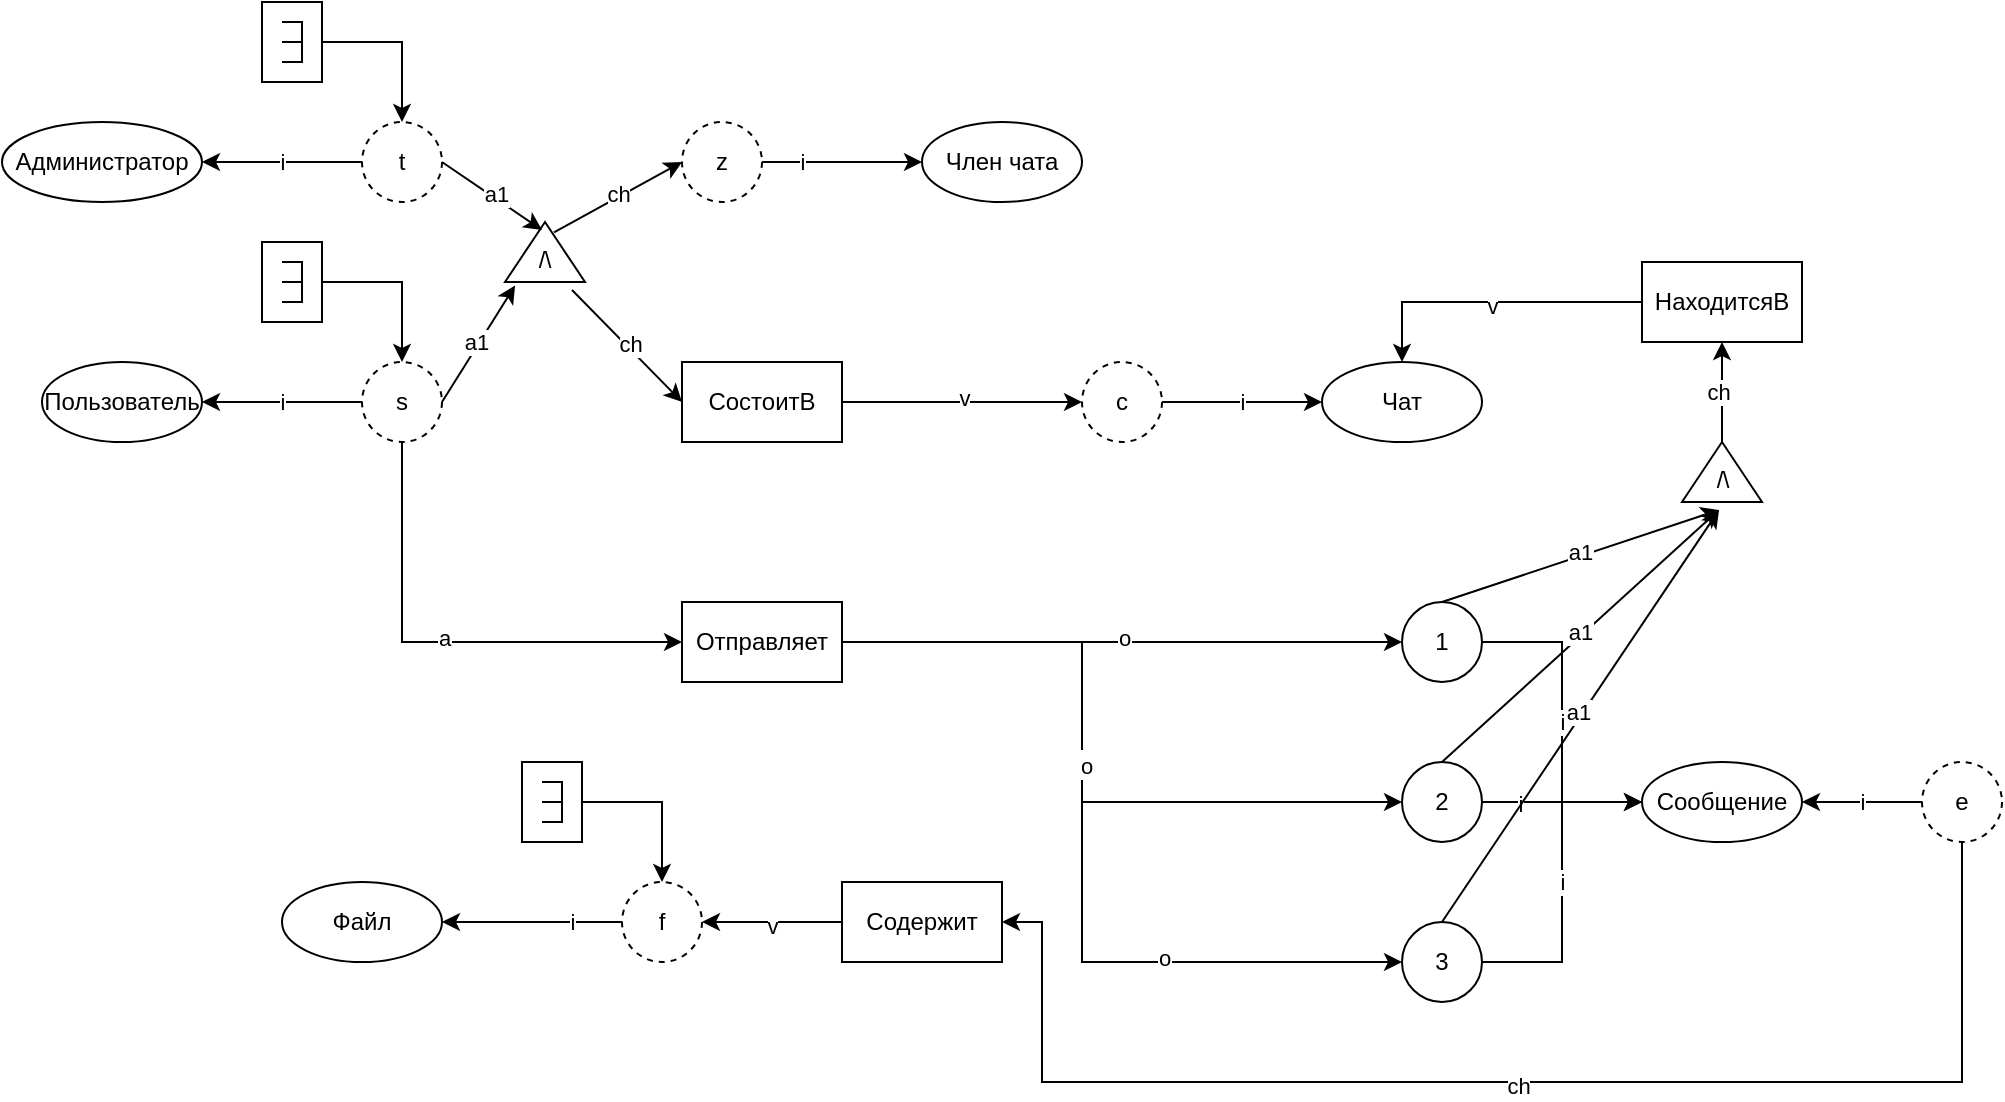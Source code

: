 <mxfile version="24.5.2" type="github">
  <diagram name="Страница — 1" id="XnayXq7FRGgAeNd-JU4h">
    <mxGraphModel dx="1185" dy="651" grid="1" gridSize="10" guides="1" tooltips="1" connect="1" arrows="1" fold="1" page="1" pageScale="1" pageWidth="827" pageHeight="1169" math="0" shadow="0">
      <root>
        <mxCell id="0" />
        <mxCell id="1" parent="0" />
        <mxCell id="q-oEv1Hhxvi9OgHQIg76-2" value="Файл" style="ellipse;whiteSpace=wrap;html=1;" vertex="1" parent="1">
          <mxGeometry x="160" y="660" width="80" height="40" as="geometry" />
        </mxCell>
        <mxCell id="q-oEv1Hhxvi9OgHQIg76-3" value="" style="endArrow=classic;html=1;rounded=0;exitX=1;exitY=0.5;exitDx=0;exitDy=0;entryX=1;entryY=0.5;entryDx=0;entryDy=0;" edge="1" parent="1" source="q-oEv1Hhxvi9OgHQIg76-5" target="q-oEv1Hhxvi9OgHQIg76-2">
          <mxGeometry relative="1" as="geometry">
            <mxPoint x="440" y="720" as="sourcePoint" />
            <mxPoint x="450" y="680" as="targetPoint" />
          </mxGeometry>
        </mxCell>
        <mxCell id="q-oEv1Hhxvi9OgHQIg76-4" value="i" style="edgeLabel;resizable=0;html=1;;align=center;verticalAlign=middle;" connectable="0" vertex="1" parent="q-oEv1Hhxvi9OgHQIg76-3">
          <mxGeometry relative="1" as="geometry" />
        </mxCell>
        <mxCell id="q-oEv1Hhxvi9OgHQIg76-5" value="f" style="ellipse;whiteSpace=wrap;html=1;align=center;dashed=1;" vertex="1" parent="1">
          <mxGeometry x="330" y="660" width="40" height="40" as="geometry" />
        </mxCell>
        <mxCell id="q-oEv1Hhxvi9OgHQIg76-6" value="Сообщение" style="ellipse;whiteSpace=wrap;html=1;" vertex="1" parent="1">
          <mxGeometry x="840" y="600" width="80" height="40" as="geometry" />
        </mxCell>
        <mxCell id="q-oEv1Hhxvi9OgHQIg76-7" value="" style="endArrow=classic;html=1;rounded=0;entryX=1;entryY=0.5;entryDx=0;entryDy=0;exitX=0;exitY=0.5;exitDx=0;exitDy=0;" edge="1" parent="1" source="q-oEv1Hhxvi9OgHQIg76-9" target="q-oEv1Hhxvi9OgHQIg76-6">
          <mxGeometry relative="1" as="geometry">
            <mxPoint x="950" y="660" as="sourcePoint" />
            <mxPoint x="930" y="620" as="targetPoint" />
          </mxGeometry>
        </mxCell>
        <mxCell id="q-oEv1Hhxvi9OgHQIg76-8" value="i" style="edgeLabel;resizable=0;html=1;;align=center;verticalAlign=middle;" connectable="0" vertex="1" parent="q-oEv1Hhxvi9OgHQIg76-7">
          <mxGeometry relative="1" as="geometry" />
        </mxCell>
        <mxCell id="q-oEv1Hhxvi9OgHQIg76-9" value="e" style="ellipse;whiteSpace=wrap;html=1;align=center;dashed=1;" vertex="1" parent="1">
          <mxGeometry x="980" y="600" width="40" height="40" as="geometry" />
        </mxCell>
        <mxCell id="q-oEv1Hhxvi9OgHQIg76-10" value="Пользователь" style="ellipse;whiteSpace=wrap;html=1;" vertex="1" parent="1">
          <mxGeometry x="40" y="400" width="80" height="40" as="geometry" />
        </mxCell>
        <mxCell id="q-oEv1Hhxvi9OgHQIg76-11" value="" style="endArrow=classic;html=1;rounded=0;entryX=1;entryY=0.5;entryDx=0;entryDy=0;exitX=0;exitY=0.5;exitDx=0;exitDy=0;" edge="1" parent="1" source="q-oEv1Hhxvi9OgHQIg76-13" target="q-oEv1Hhxvi9OgHQIg76-10">
          <mxGeometry relative="1" as="geometry">
            <mxPoint x="100" y="460" as="sourcePoint" />
            <mxPoint x="200" y="460" as="targetPoint" />
          </mxGeometry>
        </mxCell>
        <mxCell id="q-oEv1Hhxvi9OgHQIg76-12" value="i" style="edgeLabel;resizable=0;html=1;;align=center;verticalAlign=middle;" connectable="0" vertex="1" parent="q-oEv1Hhxvi9OgHQIg76-11">
          <mxGeometry relative="1" as="geometry" />
        </mxCell>
        <mxCell id="q-oEv1Hhxvi9OgHQIg76-13" value="s" style="ellipse;whiteSpace=wrap;html=1;align=center;dashed=1;" vertex="1" parent="1">
          <mxGeometry x="200" y="400" width="40" height="40" as="geometry" />
        </mxCell>
        <mxCell id="q-oEv1Hhxvi9OgHQIg76-14" value="Член чата" style="ellipse;whiteSpace=wrap;html=1;" vertex="1" parent="1">
          <mxGeometry x="480" y="280" width="80" height="40" as="geometry" />
        </mxCell>
        <mxCell id="q-oEv1Hhxvi9OgHQIg76-15" value="" style="endArrow=classic;html=1;rounded=0;exitX=0;exitY=0.5;exitDx=0;exitDy=0;" edge="1" parent="1" source="q-oEv1Hhxvi9OgHQIg76-17">
          <mxGeometry relative="1" as="geometry">
            <mxPoint x="170" y="70" as="sourcePoint" />
            <mxPoint x="480" y="300" as="targetPoint" />
          </mxGeometry>
        </mxCell>
        <mxCell id="q-oEv1Hhxvi9OgHQIg76-16" value="i" style="edgeLabel;resizable=0;html=1;;align=center;verticalAlign=middle;" connectable="0" vertex="1" parent="q-oEv1Hhxvi9OgHQIg76-15">
          <mxGeometry relative="1" as="geometry" />
        </mxCell>
        <mxCell id="q-oEv1Hhxvi9OgHQIg76-17" value="z" style="ellipse;whiteSpace=wrap;html=1;align=center;dashed=1;" vertex="1" parent="1">
          <mxGeometry x="360" y="280" width="40" height="40" as="geometry" />
        </mxCell>
        <mxCell id="q-oEv1Hhxvi9OgHQIg76-18" value="Администратор" style="ellipse;whiteSpace=wrap;html=1;" vertex="1" parent="1">
          <mxGeometry x="20" y="280" width="100" height="40" as="geometry" />
        </mxCell>
        <mxCell id="q-oEv1Hhxvi9OgHQIg76-19" value="" style="endArrow=classic;html=1;rounded=0;exitX=0;exitY=0.5;exitDx=0;exitDy=0;" edge="1" parent="1" source="q-oEv1Hhxvi9OgHQIg76-21">
          <mxGeometry relative="1" as="geometry">
            <mxPoint x="540" y="260" as="sourcePoint" />
            <mxPoint x="120" y="300" as="targetPoint" />
          </mxGeometry>
        </mxCell>
        <mxCell id="q-oEv1Hhxvi9OgHQIg76-20" value="i" style="edgeLabel;resizable=0;html=1;;align=center;verticalAlign=middle;" connectable="0" vertex="1" parent="q-oEv1Hhxvi9OgHQIg76-19">
          <mxGeometry relative="1" as="geometry" />
        </mxCell>
        <mxCell id="q-oEv1Hhxvi9OgHQIg76-21" value="t" style="ellipse;whiteSpace=wrap;html=1;align=center;dashed=1;" vertex="1" parent="1">
          <mxGeometry x="200" y="280" width="40" height="40" as="geometry" />
        </mxCell>
        <mxCell id="q-oEv1Hhxvi9OgHQIg76-22" value="Чат" style="ellipse;whiteSpace=wrap;html=1;" vertex="1" parent="1">
          <mxGeometry x="680" y="400" width="80" height="40" as="geometry" />
        </mxCell>
        <mxCell id="q-oEv1Hhxvi9OgHQIg76-23" value="" style="endArrow=classic;html=1;rounded=0;entryX=0;entryY=0.5;entryDx=0;entryDy=0;exitX=1;exitY=0.5;exitDx=0;exitDy=0;" edge="1" parent="1" source="q-oEv1Hhxvi9OgHQIg76-25" target="q-oEv1Hhxvi9OgHQIg76-22">
          <mxGeometry relative="1" as="geometry">
            <mxPoint x="660" y="360" as="sourcePoint" />
            <mxPoint x="640" y="320" as="targetPoint" />
          </mxGeometry>
        </mxCell>
        <mxCell id="q-oEv1Hhxvi9OgHQIg76-24" value="i" style="edgeLabel;resizable=0;html=1;;align=center;verticalAlign=middle;" connectable="0" vertex="1" parent="q-oEv1Hhxvi9OgHQIg76-23">
          <mxGeometry relative="1" as="geometry" />
        </mxCell>
        <mxCell id="q-oEv1Hhxvi9OgHQIg76-25" value="c" style="ellipse;whiteSpace=wrap;html=1;align=center;dashed=1;" vertex="1" parent="1">
          <mxGeometry x="560" y="400" width="40" height="40" as="geometry" />
        </mxCell>
        <mxCell id="q-oEv1Hhxvi9OgHQIg76-30" value="" style="group" vertex="1" connectable="0" parent="1">
          <mxGeometry x="150" y="340" width="30" height="40" as="geometry" />
        </mxCell>
        <mxCell id="q-oEv1Hhxvi9OgHQIg76-29" value="" style="rounded=0;whiteSpace=wrap;html=1;" vertex="1" parent="q-oEv1Hhxvi9OgHQIg76-30">
          <mxGeometry width="30" height="40" as="geometry" />
        </mxCell>
        <mxCell id="q-oEv1Hhxvi9OgHQIg76-27" value="" style="endArrow=none;html=1;rounded=0;" edge="1" parent="q-oEv1Hhxvi9OgHQIg76-30">
          <mxGeometry width="50" height="50" relative="1" as="geometry">
            <mxPoint x="10" y="30" as="sourcePoint" />
            <mxPoint x="10" y="10" as="targetPoint" />
            <Array as="points">
              <mxPoint x="20" y="30" />
              <mxPoint x="20" y="10" />
            </Array>
          </mxGeometry>
        </mxCell>
        <mxCell id="q-oEv1Hhxvi9OgHQIg76-28" value="" style="endArrow=none;html=1;rounded=0;" edge="1" parent="q-oEv1Hhxvi9OgHQIg76-30">
          <mxGeometry width="50" height="50" relative="1" as="geometry">
            <mxPoint x="10" y="20" as="sourcePoint" />
            <mxPoint x="20" y="20" as="targetPoint" />
            <Array as="points">
              <mxPoint x="20" y="20" />
            </Array>
          </mxGeometry>
        </mxCell>
        <mxCell id="q-oEv1Hhxvi9OgHQIg76-31" value="" style="endArrow=classic;html=1;rounded=0;exitX=1;exitY=0.5;exitDx=0;exitDy=0;entryX=0.5;entryY=0;entryDx=0;entryDy=0;" edge="1" parent="1" source="q-oEv1Hhxvi9OgHQIg76-29" target="q-oEv1Hhxvi9OgHQIg76-13">
          <mxGeometry width="50" height="50" relative="1" as="geometry">
            <mxPoint x="210" y="370" as="sourcePoint" />
            <mxPoint x="260" y="320" as="targetPoint" />
            <Array as="points">
              <mxPoint x="220" y="360" />
            </Array>
          </mxGeometry>
        </mxCell>
        <mxCell id="q-oEv1Hhxvi9OgHQIg76-32" value="СостоитВ" style="rounded=0;whiteSpace=wrap;html=1;" vertex="1" parent="1">
          <mxGeometry x="360" y="400" width="80" height="40" as="geometry" />
        </mxCell>
        <mxCell id="q-oEv1Hhxvi9OgHQIg76-34" value="" style="endArrow=classic;html=1;rounded=0;entryX=0;entryY=0.5;entryDx=0;entryDy=0;exitX=0.75;exitY=1;exitDx=0;exitDy=0;" edge="1" parent="1" source="q-oEv1Hhxvi9OgHQIg76-84" target="q-oEv1Hhxvi9OgHQIg76-32">
          <mxGeometry relative="1" as="geometry">
            <mxPoint x="290" y="420" as="sourcePoint" />
            <mxPoint x="340" y="310" as="targetPoint" />
          </mxGeometry>
        </mxCell>
        <mxCell id="q-oEv1Hhxvi9OgHQIg76-35" value="i" style="edgeLabel;resizable=0;html=1;;align=center;verticalAlign=middle;" connectable="0" vertex="1" parent="q-oEv1Hhxvi9OgHQIg76-34">
          <mxGeometry relative="1" as="geometry" />
        </mxCell>
        <mxCell id="q-oEv1Hhxvi9OgHQIg76-36" value="ch" style="edgeLabel;html=1;align=center;verticalAlign=middle;resizable=0;points=[];" vertex="1" connectable="0" parent="q-oEv1Hhxvi9OgHQIg76-34">
          <mxGeometry x="0.007" y="2" relative="1" as="geometry">
            <mxPoint as="offset" />
          </mxGeometry>
        </mxCell>
        <mxCell id="q-oEv1Hhxvi9OgHQIg76-37" value="" style="endArrow=classic;html=1;rounded=0;entryX=0;entryY=0.5;entryDx=0;entryDy=0;exitX=1;exitY=0.5;exitDx=0;exitDy=0;" edge="1" parent="1" source="q-oEv1Hhxvi9OgHQIg76-32" target="q-oEv1Hhxvi9OgHQIg76-25">
          <mxGeometry relative="1" as="geometry">
            <mxPoint x="450" y="370" as="sourcePoint" />
            <mxPoint x="570" y="370" as="targetPoint" />
          </mxGeometry>
        </mxCell>
        <mxCell id="q-oEv1Hhxvi9OgHQIg76-38" value="i" style="edgeLabel;resizable=0;html=1;;align=center;verticalAlign=middle;" connectable="0" vertex="1" parent="q-oEv1Hhxvi9OgHQIg76-37">
          <mxGeometry relative="1" as="geometry" />
        </mxCell>
        <mxCell id="q-oEv1Hhxvi9OgHQIg76-39" value="v" style="edgeLabel;html=1;align=center;verticalAlign=middle;resizable=0;points=[];" vertex="1" connectable="0" parent="q-oEv1Hhxvi9OgHQIg76-37">
          <mxGeometry x="0.007" y="2" relative="1" as="geometry">
            <mxPoint as="offset" />
          </mxGeometry>
        </mxCell>
        <mxCell id="q-oEv1Hhxvi9OgHQIg76-40" value="Отправляет" style="rounded=0;whiteSpace=wrap;html=1;" vertex="1" parent="1">
          <mxGeometry x="360" y="520" width="80" height="40" as="geometry" />
        </mxCell>
        <mxCell id="q-oEv1Hhxvi9OgHQIg76-41" value="" style="endArrow=classic;html=1;rounded=0;entryX=0;entryY=0.5;entryDx=0;entryDy=0;exitX=0.5;exitY=1;exitDx=0;exitDy=0;" edge="1" parent="1" source="q-oEv1Hhxvi9OgHQIg76-13" target="q-oEv1Hhxvi9OgHQIg76-40">
          <mxGeometry relative="1" as="geometry">
            <mxPoint x="220" y="500" as="sourcePoint" />
            <mxPoint x="340" y="500" as="targetPoint" />
            <Array as="points">
              <mxPoint x="220" y="540" />
            </Array>
          </mxGeometry>
        </mxCell>
        <mxCell id="q-oEv1Hhxvi9OgHQIg76-42" value="i" style="edgeLabel;resizable=0;html=1;;align=center;verticalAlign=middle;" connectable="0" vertex="1" parent="q-oEv1Hhxvi9OgHQIg76-41">
          <mxGeometry relative="1" as="geometry" />
        </mxCell>
        <mxCell id="q-oEv1Hhxvi9OgHQIg76-43" value="a" style="edgeLabel;html=1;align=center;verticalAlign=middle;resizable=0;points=[];" vertex="1" connectable="0" parent="q-oEv1Hhxvi9OgHQIg76-41">
          <mxGeometry x="0.007" y="2" relative="1" as="geometry">
            <mxPoint as="offset" />
          </mxGeometry>
        </mxCell>
        <mxCell id="q-oEv1Hhxvi9OgHQIg76-44" value="" style="endArrow=classic;html=1;rounded=0;exitX=1;exitY=0.5;exitDx=0;exitDy=0;entryX=0;entryY=0.5;entryDx=0;entryDy=0;" edge="1" parent="1" source="q-oEv1Hhxvi9OgHQIg76-40" target="q-oEv1Hhxvi9OgHQIg76-47">
          <mxGeometry relative="1" as="geometry">
            <mxPoint x="480" y="530" as="sourcePoint" />
            <mxPoint x="560" y="540" as="targetPoint" />
          </mxGeometry>
        </mxCell>
        <mxCell id="q-oEv1Hhxvi9OgHQIg76-45" value="i" style="edgeLabel;resizable=0;html=1;;align=center;verticalAlign=middle;" connectable="0" vertex="1" parent="q-oEv1Hhxvi9OgHQIg76-44">
          <mxGeometry relative="1" as="geometry" />
        </mxCell>
        <mxCell id="q-oEv1Hhxvi9OgHQIg76-46" value="o" style="edgeLabel;html=1;align=center;verticalAlign=middle;resizable=0;points=[];" vertex="1" connectable="0" parent="q-oEv1Hhxvi9OgHQIg76-44">
          <mxGeometry x="0.007" y="2" relative="1" as="geometry">
            <mxPoint as="offset" />
          </mxGeometry>
        </mxCell>
        <mxCell id="q-oEv1Hhxvi9OgHQIg76-47" value="1" style="ellipse;whiteSpace=wrap;html=1;" vertex="1" parent="1">
          <mxGeometry x="720" y="520" width="40" height="40" as="geometry" />
        </mxCell>
        <mxCell id="q-oEv1Hhxvi9OgHQIg76-48" value="2" style="ellipse;whiteSpace=wrap;html=1;" vertex="1" parent="1">
          <mxGeometry x="720" y="600" width="40" height="40" as="geometry" />
        </mxCell>
        <mxCell id="q-oEv1Hhxvi9OgHQIg76-49" value="3" style="ellipse;whiteSpace=wrap;html=1;" vertex="1" parent="1">
          <mxGeometry x="720" y="680" width="40" height="40" as="geometry" />
        </mxCell>
        <mxCell id="q-oEv1Hhxvi9OgHQIg76-50" value="" style="endArrow=classic;html=1;rounded=0;entryX=0;entryY=0.5;entryDx=0;entryDy=0;exitX=1;exitY=0.5;exitDx=0;exitDy=0;" edge="1" parent="1" source="q-oEv1Hhxvi9OgHQIg76-47" target="q-oEv1Hhxvi9OgHQIg76-6">
          <mxGeometry relative="1" as="geometry">
            <mxPoint x="790" y="530" as="sourcePoint" />
            <mxPoint x="870" y="530" as="targetPoint" />
            <Array as="points">
              <mxPoint x="800" y="540" />
              <mxPoint x="800" y="620" />
            </Array>
          </mxGeometry>
        </mxCell>
        <mxCell id="q-oEv1Hhxvi9OgHQIg76-51" value="i" style="edgeLabel;resizable=0;html=1;;align=center;verticalAlign=middle;" connectable="0" vertex="1" parent="q-oEv1Hhxvi9OgHQIg76-50">
          <mxGeometry relative="1" as="geometry" />
        </mxCell>
        <mxCell id="q-oEv1Hhxvi9OgHQIg76-52" value="" style="endArrow=classic;html=1;rounded=0;entryX=0;entryY=0.5;entryDx=0;entryDy=0;exitX=1;exitY=0.5;exitDx=0;exitDy=0;" edge="1" parent="1" source="q-oEv1Hhxvi9OgHQIg76-49" target="q-oEv1Hhxvi9OgHQIg76-6">
          <mxGeometry relative="1" as="geometry">
            <mxPoint x="810" y="720" as="sourcePoint" />
            <mxPoint x="890" y="720" as="targetPoint" />
            <Array as="points">
              <mxPoint x="800" y="700" />
              <mxPoint x="800" y="620" />
            </Array>
          </mxGeometry>
        </mxCell>
        <mxCell id="q-oEv1Hhxvi9OgHQIg76-53" value="i" style="edgeLabel;resizable=0;html=1;;align=center;verticalAlign=middle;" connectable="0" vertex="1" parent="q-oEv1Hhxvi9OgHQIg76-52">
          <mxGeometry relative="1" as="geometry" />
        </mxCell>
        <mxCell id="q-oEv1Hhxvi9OgHQIg76-54" value="" style="endArrow=none;html=1;rounded=0;exitX=1;exitY=0.5;exitDx=0;exitDy=0;entryX=0;entryY=0.5;entryDx=0;entryDy=0;" edge="1" parent="1" source="q-oEv1Hhxvi9OgHQIg76-48" target="q-oEv1Hhxvi9OgHQIg76-6">
          <mxGeometry width="50" height="50" relative="1" as="geometry">
            <mxPoint x="820" y="600" as="sourcePoint" />
            <mxPoint x="870" y="550" as="targetPoint" />
          </mxGeometry>
        </mxCell>
        <mxCell id="q-oEv1Hhxvi9OgHQIg76-55" value="" style="endArrow=classic;html=1;rounded=0;exitX=1;exitY=0.5;exitDx=0;exitDy=0;entryX=0;entryY=0.5;entryDx=0;entryDy=0;" edge="1" parent="1" source="q-oEv1Hhxvi9OgHQIg76-40" target="q-oEv1Hhxvi9OgHQIg76-48">
          <mxGeometry relative="1" as="geometry">
            <mxPoint x="430" y="630" as="sourcePoint" />
            <mxPoint x="710" y="630" as="targetPoint" />
            <Array as="points">
              <mxPoint x="560" y="540" />
              <mxPoint x="560" y="620" />
            </Array>
          </mxGeometry>
        </mxCell>
        <mxCell id="q-oEv1Hhxvi9OgHQIg76-56" value="i" style="edgeLabel;resizable=0;html=1;;align=center;verticalAlign=middle;" connectable="0" vertex="1" parent="q-oEv1Hhxvi9OgHQIg76-55">
          <mxGeometry relative="1" as="geometry" />
        </mxCell>
        <mxCell id="q-oEv1Hhxvi9OgHQIg76-57" value="o" style="edgeLabel;html=1;align=center;verticalAlign=middle;resizable=0;points=[];" vertex="1" connectable="0" parent="q-oEv1Hhxvi9OgHQIg76-55">
          <mxGeometry x="0.007" y="2" relative="1" as="geometry">
            <mxPoint as="offset" />
          </mxGeometry>
        </mxCell>
        <mxCell id="q-oEv1Hhxvi9OgHQIg76-58" value="" style="endArrow=classic;html=1;rounded=0;entryX=0;entryY=0.5;entryDx=0;entryDy=0;" edge="1" parent="1" target="q-oEv1Hhxvi9OgHQIg76-49">
          <mxGeometry relative="1" as="geometry">
            <mxPoint x="560" y="620" as="sourcePoint" />
            <mxPoint x="640" y="680" as="targetPoint" />
            <Array as="points">
              <mxPoint x="560" y="700" />
            </Array>
          </mxGeometry>
        </mxCell>
        <mxCell id="q-oEv1Hhxvi9OgHQIg76-59" value="i" style="edgeLabel;resizable=0;html=1;;align=center;verticalAlign=middle;" connectable="0" vertex="1" parent="q-oEv1Hhxvi9OgHQIg76-58">
          <mxGeometry relative="1" as="geometry" />
        </mxCell>
        <mxCell id="q-oEv1Hhxvi9OgHQIg76-60" value="o" style="edgeLabel;html=1;align=center;verticalAlign=middle;resizable=0;points=[];" vertex="1" connectable="0" parent="q-oEv1Hhxvi9OgHQIg76-58">
          <mxGeometry x="0.007" y="2" relative="1" as="geometry">
            <mxPoint as="offset" />
          </mxGeometry>
        </mxCell>
        <mxCell id="q-oEv1Hhxvi9OgHQIg76-61" value="i" style="edgeLabel;resizable=0;html=1;;align=center;verticalAlign=middle;" connectable="0" vertex="1" parent="1">
          <mxGeometry x="810" y="670" as="geometry">
            <mxPoint x="-31" y="-49" as="offset" />
          </mxGeometry>
        </mxCell>
        <mxCell id="q-oEv1Hhxvi9OgHQIg76-63" value="Содержит" style="rounded=0;whiteSpace=wrap;html=1;" vertex="1" parent="1">
          <mxGeometry x="440" y="660" width="80" height="40" as="geometry" />
        </mxCell>
        <mxCell id="q-oEv1Hhxvi9OgHQIg76-64" value="" style="endArrow=classic;html=1;rounded=0;entryX=1;entryY=0.5;entryDx=0;entryDy=0;exitX=0.5;exitY=1;exitDx=0;exitDy=0;" edge="1" parent="1" source="q-oEv1Hhxvi9OgHQIg76-9" target="q-oEv1Hhxvi9OgHQIg76-63">
          <mxGeometry relative="1" as="geometry">
            <mxPoint x="290" y="900" as="sourcePoint" />
            <mxPoint x="240" y="850" as="targetPoint" />
            <Array as="points">
              <mxPoint x="1000" y="760" />
              <mxPoint x="560" y="760" />
              <mxPoint x="540" y="760" />
              <mxPoint x="540" y="680" />
            </Array>
          </mxGeometry>
        </mxCell>
        <mxCell id="q-oEv1Hhxvi9OgHQIg76-65" value="i" style="edgeLabel;resizable=0;html=1;;align=center;verticalAlign=middle;" connectable="0" vertex="1" parent="q-oEv1Hhxvi9OgHQIg76-64">
          <mxGeometry relative="1" as="geometry" />
        </mxCell>
        <mxCell id="q-oEv1Hhxvi9OgHQIg76-66" value="ch" style="edgeLabel;html=1;align=center;verticalAlign=middle;resizable=0;points=[];" vertex="1" connectable="0" parent="q-oEv1Hhxvi9OgHQIg76-64">
          <mxGeometry x="0.007" y="2" relative="1" as="geometry">
            <mxPoint as="offset" />
          </mxGeometry>
        </mxCell>
        <mxCell id="q-oEv1Hhxvi9OgHQIg76-67" value="" style="endArrow=classic;html=1;rounded=0;exitX=0;exitY=0.5;exitDx=0;exitDy=0;entryX=1;entryY=0.5;entryDx=0;entryDy=0;" edge="1" parent="1" source="q-oEv1Hhxvi9OgHQIg76-63" target="q-oEv1Hhxvi9OgHQIg76-5">
          <mxGeometry relative="1" as="geometry">
            <mxPoint x="330" y="770" as="sourcePoint" />
            <mxPoint x="500" y="820" as="targetPoint" />
          </mxGeometry>
        </mxCell>
        <mxCell id="q-oEv1Hhxvi9OgHQIg76-68" value="i" style="edgeLabel;resizable=0;html=1;;align=center;verticalAlign=middle;" connectable="0" vertex="1" parent="q-oEv1Hhxvi9OgHQIg76-67">
          <mxGeometry relative="1" as="geometry" />
        </mxCell>
        <mxCell id="q-oEv1Hhxvi9OgHQIg76-69" value="v" style="edgeLabel;html=1;align=center;verticalAlign=middle;resizable=0;points=[];" vertex="1" connectable="0" parent="q-oEv1Hhxvi9OgHQIg76-67">
          <mxGeometry x="0.007" y="2" relative="1" as="geometry">
            <mxPoint as="offset" />
          </mxGeometry>
        </mxCell>
        <mxCell id="q-oEv1Hhxvi9OgHQIg76-70" value="" style="group" vertex="1" connectable="0" parent="1">
          <mxGeometry x="150" y="220" width="30" height="40" as="geometry" />
        </mxCell>
        <mxCell id="q-oEv1Hhxvi9OgHQIg76-71" value="" style="rounded=0;whiteSpace=wrap;html=1;" vertex="1" parent="q-oEv1Hhxvi9OgHQIg76-70">
          <mxGeometry width="30" height="40" as="geometry" />
        </mxCell>
        <mxCell id="q-oEv1Hhxvi9OgHQIg76-72" value="" style="endArrow=none;html=1;rounded=0;" edge="1" parent="q-oEv1Hhxvi9OgHQIg76-70">
          <mxGeometry width="50" height="50" relative="1" as="geometry">
            <mxPoint x="10" y="30" as="sourcePoint" />
            <mxPoint x="10" y="10" as="targetPoint" />
            <Array as="points">
              <mxPoint x="20" y="30" />
              <mxPoint x="20" y="10" />
            </Array>
          </mxGeometry>
        </mxCell>
        <mxCell id="q-oEv1Hhxvi9OgHQIg76-73" value="" style="endArrow=none;html=1;rounded=0;" edge="1" parent="q-oEv1Hhxvi9OgHQIg76-70">
          <mxGeometry width="50" height="50" relative="1" as="geometry">
            <mxPoint x="10" y="20" as="sourcePoint" />
            <mxPoint x="20" y="20" as="targetPoint" />
            <Array as="points">
              <mxPoint x="20" y="20" />
            </Array>
          </mxGeometry>
        </mxCell>
        <mxCell id="q-oEv1Hhxvi9OgHQIg76-74" value="" style="endArrow=classic;html=1;rounded=0;exitX=1;exitY=0.5;exitDx=0;exitDy=0;entryX=0.5;entryY=0;entryDx=0;entryDy=0;" edge="1" parent="1" source="q-oEv1Hhxvi9OgHQIg76-71">
          <mxGeometry width="50" height="50" relative="1" as="geometry">
            <mxPoint x="210" y="250" as="sourcePoint" />
            <mxPoint x="220" y="280" as="targetPoint" />
            <Array as="points">
              <mxPoint x="220" y="240" />
            </Array>
          </mxGeometry>
        </mxCell>
        <mxCell id="q-oEv1Hhxvi9OgHQIg76-75" value="" style="group" vertex="1" connectable="0" parent="1">
          <mxGeometry x="280" y="600" width="30" height="40" as="geometry" />
        </mxCell>
        <mxCell id="q-oEv1Hhxvi9OgHQIg76-76" value="" style="rounded=0;whiteSpace=wrap;html=1;" vertex="1" parent="q-oEv1Hhxvi9OgHQIg76-75">
          <mxGeometry width="30" height="40" as="geometry" />
        </mxCell>
        <mxCell id="q-oEv1Hhxvi9OgHQIg76-77" value="" style="endArrow=none;html=1;rounded=0;" edge="1" parent="q-oEv1Hhxvi9OgHQIg76-75">
          <mxGeometry width="50" height="50" relative="1" as="geometry">
            <mxPoint x="10" y="30" as="sourcePoint" />
            <mxPoint x="10" y="10" as="targetPoint" />
            <Array as="points">
              <mxPoint x="20" y="30" />
              <mxPoint x="20" y="10" />
            </Array>
          </mxGeometry>
        </mxCell>
        <mxCell id="q-oEv1Hhxvi9OgHQIg76-78" value="" style="endArrow=none;html=1;rounded=0;" edge="1" parent="q-oEv1Hhxvi9OgHQIg76-75">
          <mxGeometry width="50" height="50" relative="1" as="geometry">
            <mxPoint x="10" y="20" as="sourcePoint" />
            <mxPoint x="20" y="20" as="targetPoint" />
            <Array as="points">
              <mxPoint x="20" y="20" />
            </Array>
          </mxGeometry>
        </mxCell>
        <mxCell id="q-oEv1Hhxvi9OgHQIg76-79" value="" style="endArrow=classic;html=1;rounded=0;exitX=1;exitY=0.5;exitDx=0;exitDy=0;entryX=0.5;entryY=0;entryDx=0;entryDy=0;" edge="1" parent="1" source="q-oEv1Hhxvi9OgHQIg76-76">
          <mxGeometry width="50" height="50" relative="1" as="geometry">
            <mxPoint x="340" y="630" as="sourcePoint" />
            <mxPoint x="350" y="660" as="targetPoint" />
            <Array as="points">
              <mxPoint x="350" y="620" />
            </Array>
          </mxGeometry>
        </mxCell>
        <mxCell id="q-oEv1Hhxvi9OgHQIg76-80" value="" style="group" vertex="1" connectable="0" parent="1">
          <mxGeometry x="260" y="330" width="63" height="34" as="geometry" />
        </mxCell>
        <mxCell id="q-oEv1Hhxvi9OgHQIg76-81" value="" style="verticalLabelPosition=bottom;verticalAlign=top;html=1;shape=mxgraph.basic.acute_triangle;dx=0.5;" vertex="1" parent="q-oEv1Hhxvi9OgHQIg76-80">
          <mxGeometry x="11.5" width="40" height="30" as="geometry" />
        </mxCell>
        <mxCell id="q-oEv1Hhxvi9OgHQIg76-82" value="" style="group" vertex="1" connectable="0" parent="q-oEv1Hhxvi9OgHQIg76-80">
          <mxGeometry y="4" width="63" height="30" as="geometry" />
        </mxCell>
        <mxCell id="q-oEv1Hhxvi9OgHQIg76-83" value="\" style="text;html=1;align=center;verticalAlign=middle;whiteSpace=wrap;rounded=0;" vertex="1" parent="q-oEv1Hhxvi9OgHQIg76-82">
          <mxGeometry x="3" width="60" height="30" as="geometry" />
        </mxCell>
        <mxCell id="q-oEv1Hhxvi9OgHQIg76-84" value="/" style="text;html=1;align=center;verticalAlign=middle;whiteSpace=wrap;rounded=0;" vertex="1" parent="q-oEv1Hhxvi9OgHQIg76-82">
          <mxGeometry width="60" height="30" as="geometry" />
        </mxCell>
        <mxCell id="q-oEv1Hhxvi9OgHQIg76-85" value="" style="endArrow=classic;html=1;rounded=0;exitX=1;exitY=0.5;exitDx=0;exitDy=0;entryX=0.5;entryY=0;entryDx=0;entryDy=0;" edge="1" parent="1" source="q-oEv1Hhxvi9OgHQIg76-21" target="q-oEv1Hhxvi9OgHQIg76-84">
          <mxGeometry relative="1" as="geometry">
            <mxPoint x="290" y="272" as="sourcePoint" />
            <mxPoint x="345" y="328" as="targetPoint" />
          </mxGeometry>
        </mxCell>
        <mxCell id="q-oEv1Hhxvi9OgHQIg76-86" value="i" style="edgeLabel;resizable=0;html=1;;align=center;verticalAlign=middle;" connectable="0" vertex="1" parent="q-oEv1Hhxvi9OgHQIg76-85">
          <mxGeometry relative="1" as="geometry" />
        </mxCell>
        <mxCell id="q-oEv1Hhxvi9OgHQIg76-87" value="a1" style="edgeLabel;html=1;align=center;verticalAlign=middle;resizable=0;points=[];" vertex="1" connectable="0" parent="q-oEv1Hhxvi9OgHQIg76-85">
          <mxGeometry x="0.007" y="2" relative="1" as="geometry">
            <mxPoint as="offset" />
          </mxGeometry>
        </mxCell>
        <mxCell id="q-oEv1Hhxvi9OgHQIg76-88" value="" style="endArrow=classic;html=1;rounded=0;entryX=0.276;entryY=0.923;entryDx=0;entryDy=0;exitX=1;exitY=0.5;exitDx=0;exitDy=0;entryPerimeter=0;" edge="1" parent="1" source="q-oEv1Hhxvi9OgHQIg76-13" target="q-oEv1Hhxvi9OgHQIg76-84">
          <mxGeometry relative="1" as="geometry">
            <mxPoint x="260" y="400" as="sourcePoint" />
            <mxPoint x="315" y="456" as="targetPoint" />
          </mxGeometry>
        </mxCell>
        <mxCell id="q-oEv1Hhxvi9OgHQIg76-89" value="i" style="edgeLabel;resizable=0;html=1;;align=center;verticalAlign=middle;" connectable="0" vertex="1" parent="q-oEv1Hhxvi9OgHQIg76-88">
          <mxGeometry relative="1" as="geometry" />
        </mxCell>
        <mxCell id="q-oEv1Hhxvi9OgHQIg76-90" value="a1" style="edgeLabel;html=1;align=center;verticalAlign=middle;resizable=0;points=[];" vertex="1" connectable="0" parent="q-oEv1Hhxvi9OgHQIg76-88">
          <mxGeometry x="0.007" y="2" relative="1" as="geometry">
            <mxPoint as="offset" />
          </mxGeometry>
        </mxCell>
        <mxCell id="q-oEv1Hhxvi9OgHQIg76-91" value="" style="endArrow=classic;html=1;rounded=0;entryX=0;entryY=0.5;entryDx=0;entryDy=0;exitX=0.6;exitY=0.04;exitDx=0;exitDy=0;exitPerimeter=0;" edge="1" parent="1" source="q-oEv1Hhxvi9OgHQIg76-84" target="q-oEv1Hhxvi9OgHQIg76-17">
          <mxGeometry relative="1" as="geometry">
            <mxPoint x="300" y="240" as="sourcePoint" />
            <mxPoint x="355" y="296" as="targetPoint" />
          </mxGeometry>
        </mxCell>
        <mxCell id="q-oEv1Hhxvi9OgHQIg76-92" value="i" style="edgeLabel;resizable=0;html=1;;align=center;verticalAlign=middle;" connectable="0" vertex="1" parent="q-oEv1Hhxvi9OgHQIg76-91">
          <mxGeometry relative="1" as="geometry" />
        </mxCell>
        <mxCell id="q-oEv1Hhxvi9OgHQIg76-93" value="ch" style="edgeLabel;html=1;align=center;verticalAlign=middle;resizable=0;points=[];" vertex="1" connectable="0" parent="q-oEv1Hhxvi9OgHQIg76-91">
          <mxGeometry x="0.007" y="2" relative="1" as="geometry">
            <mxPoint as="offset" />
          </mxGeometry>
        </mxCell>
        <mxCell id="q-oEv1Hhxvi9OgHQIg76-94" value="НаходитсяВ" style="rounded=0;whiteSpace=wrap;html=1;" vertex="1" parent="1">
          <mxGeometry x="840" y="350" width="80" height="40" as="geometry" />
        </mxCell>
        <mxCell id="q-oEv1Hhxvi9OgHQIg76-95" value="" style="group" vertex="1" connectable="0" parent="1">
          <mxGeometry x="848.5" y="440" width="63" height="34" as="geometry" />
        </mxCell>
        <mxCell id="q-oEv1Hhxvi9OgHQIg76-96" value="" style="verticalLabelPosition=bottom;verticalAlign=top;html=1;shape=mxgraph.basic.acute_triangle;dx=0.5;" vertex="1" parent="q-oEv1Hhxvi9OgHQIg76-95">
          <mxGeometry x="11.5" width="40" height="30" as="geometry" />
        </mxCell>
        <mxCell id="q-oEv1Hhxvi9OgHQIg76-97" value="" style="group" vertex="1" connectable="0" parent="q-oEv1Hhxvi9OgHQIg76-95">
          <mxGeometry y="4" width="63" height="30" as="geometry" />
        </mxCell>
        <mxCell id="q-oEv1Hhxvi9OgHQIg76-98" value="\" style="text;html=1;align=center;verticalAlign=middle;whiteSpace=wrap;rounded=0;" vertex="1" parent="q-oEv1Hhxvi9OgHQIg76-97">
          <mxGeometry x="3" width="60" height="30" as="geometry" />
        </mxCell>
        <mxCell id="q-oEv1Hhxvi9OgHQIg76-99" value="/" style="text;html=1;align=center;verticalAlign=middle;whiteSpace=wrap;rounded=0;" vertex="1" parent="q-oEv1Hhxvi9OgHQIg76-97">
          <mxGeometry width="60" height="30" as="geometry" />
        </mxCell>
        <mxCell id="q-oEv1Hhxvi9OgHQIg76-100" value="" style="endArrow=classic;html=1;rounded=0;entryX=0.5;entryY=1;entryDx=0;entryDy=0;exitX=0;exitY=0;exitDx=20;exitDy=0;exitPerimeter=0;" edge="1" parent="1" source="q-oEv1Hhxvi9OgHQIg76-96" target="q-oEv1Hhxvi9OgHQIg76-94">
          <mxGeometry relative="1" as="geometry">
            <mxPoint x="820" y="370" as="sourcePoint" />
            <mxPoint x="744" y="342.5" as="targetPoint" />
            <Array as="points" />
          </mxGeometry>
        </mxCell>
        <mxCell id="q-oEv1Hhxvi9OgHQIg76-101" value="i" style="edgeLabel;resizable=0;html=1;;align=center;verticalAlign=middle;" connectable="0" vertex="1" parent="q-oEv1Hhxvi9OgHQIg76-100">
          <mxGeometry relative="1" as="geometry" />
        </mxCell>
        <mxCell id="q-oEv1Hhxvi9OgHQIg76-102" value="ch" style="edgeLabel;html=1;align=center;verticalAlign=middle;resizable=0;points=[];" vertex="1" connectable="0" parent="q-oEv1Hhxvi9OgHQIg76-100">
          <mxGeometry x="0.007" y="2" relative="1" as="geometry">
            <mxPoint as="offset" />
          </mxGeometry>
        </mxCell>
        <mxCell id="q-oEv1Hhxvi9OgHQIg76-103" value="" style="endArrow=classic;html=1;rounded=0;entryX=0.5;entryY=0;entryDx=0;entryDy=0;exitX=0;exitY=0.5;exitDx=0;exitDy=0;" edge="1" parent="1" source="q-oEv1Hhxvi9OgHQIg76-94" target="q-oEv1Hhxvi9OgHQIg76-22">
          <mxGeometry relative="1" as="geometry">
            <mxPoint x="670" y="346.66" as="sourcePoint" />
            <mxPoint x="790" y="346.66" as="targetPoint" />
            <Array as="points">
              <mxPoint x="720" y="370" />
            </Array>
          </mxGeometry>
        </mxCell>
        <mxCell id="q-oEv1Hhxvi9OgHQIg76-104" value="i" style="edgeLabel;resizable=0;html=1;;align=center;verticalAlign=middle;" connectable="0" vertex="1" parent="q-oEv1Hhxvi9OgHQIg76-103">
          <mxGeometry relative="1" as="geometry" />
        </mxCell>
        <mxCell id="q-oEv1Hhxvi9OgHQIg76-105" value="v" style="edgeLabel;html=1;align=center;verticalAlign=middle;resizable=0;points=[];" vertex="1" connectable="0" parent="q-oEv1Hhxvi9OgHQIg76-103">
          <mxGeometry x="0.007" y="2" relative="1" as="geometry">
            <mxPoint as="offset" />
          </mxGeometry>
        </mxCell>
        <mxCell id="q-oEv1Hhxvi9OgHQIg76-109" value="" style="endArrow=classic;html=1;rounded=0;exitX=0.5;exitY=0;exitDx=0;exitDy=0;entryX=0.5;entryY=1;entryDx=0;entryDy=0;" edge="1" parent="1" source="q-oEv1Hhxvi9OgHQIg76-47" target="q-oEv1Hhxvi9OgHQIg76-99">
          <mxGeometry relative="1" as="geometry">
            <mxPoint x="750" y="520" as="sourcePoint" />
            <mxPoint x="880" y="500" as="targetPoint" />
          </mxGeometry>
        </mxCell>
        <mxCell id="q-oEv1Hhxvi9OgHQIg76-110" value="i" style="edgeLabel;resizable=0;html=1;;align=center;verticalAlign=middle;" connectable="0" vertex="1" parent="q-oEv1Hhxvi9OgHQIg76-109">
          <mxGeometry relative="1" as="geometry" />
        </mxCell>
        <mxCell id="q-oEv1Hhxvi9OgHQIg76-111" value="a1" style="edgeLabel;html=1;align=center;verticalAlign=middle;resizable=0;points=[];" vertex="1" connectable="0" parent="q-oEv1Hhxvi9OgHQIg76-109">
          <mxGeometry x="0.007" y="2" relative="1" as="geometry">
            <mxPoint as="offset" />
          </mxGeometry>
        </mxCell>
        <mxCell id="q-oEv1Hhxvi9OgHQIg76-112" value="" style="endArrow=classic;html=1;rounded=0;exitX=0.5;exitY=0;exitDx=0;exitDy=0;entryX=0.5;entryY=1;entryDx=0;entryDy=0;" edge="1" parent="1" source="q-oEv1Hhxvi9OgHQIg76-48" target="q-oEv1Hhxvi9OgHQIg76-99">
          <mxGeometry relative="1" as="geometry">
            <mxPoint x="750" y="546" as="sourcePoint" />
            <mxPoint x="889" y="500" as="targetPoint" />
          </mxGeometry>
        </mxCell>
        <mxCell id="q-oEv1Hhxvi9OgHQIg76-113" value="i" style="edgeLabel;resizable=0;html=1;;align=center;verticalAlign=middle;" connectable="0" vertex="1" parent="q-oEv1Hhxvi9OgHQIg76-112">
          <mxGeometry relative="1" as="geometry" />
        </mxCell>
        <mxCell id="q-oEv1Hhxvi9OgHQIg76-114" value="a1" style="edgeLabel;html=1;align=center;verticalAlign=middle;resizable=0;points=[];" vertex="1" connectable="0" parent="q-oEv1Hhxvi9OgHQIg76-112">
          <mxGeometry x="0.007" y="2" relative="1" as="geometry">
            <mxPoint as="offset" />
          </mxGeometry>
        </mxCell>
        <mxCell id="q-oEv1Hhxvi9OgHQIg76-115" value="" style="endArrow=classic;html=1;rounded=0;exitX=0.5;exitY=0;exitDx=0;exitDy=0;entryX=0.5;entryY=1;entryDx=0;entryDy=0;" edge="1" parent="1" source="q-oEv1Hhxvi9OgHQIg76-49" target="q-oEv1Hhxvi9OgHQIg76-99">
          <mxGeometry relative="1" as="geometry">
            <mxPoint x="760" y="540" as="sourcePoint" />
            <mxPoint x="899" y="494" as="targetPoint" />
          </mxGeometry>
        </mxCell>
        <mxCell id="q-oEv1Hhxvi9OgHQIg76-116" value="i" style="edgeLabel;resizable=0;html=1;;align=center;verticalAlign=middle;" connectable="0" vertex="1" parent="q-oEv1Hhxvi9OgHQIg76-115">
          <mxGeometry relative="1" as="geometry" />
        </mxCell>
        <mxCell id="q-oEv1Hhxvi9OgHQIg76-117" value="a1" style="edgeLabel;html=1;align=center;verticalAlign=middle;resizable=0;points=[];" vertex="1" connectable="0" parent="q-oEv1Hhxvi9OgHQIg76-115">
          <mxGeometry x="0.007" y="2" relative="1" as="geometry">
            <mxPoint as="offset" />
          </mxGeometry>
        </mxCell>
      </root>
    </mxGraphModel>
  </diagram>
</mxfile>
